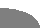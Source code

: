 bboxmargin := 0;

% for any def, use expr/primary, don't use suffix
vardef lchild primary $ =
	($ * 2)
enddef;

vardef rchild primary $ =
	($ * 2 + 1)
enddef;

vardef parent primary $ =
	(floor($ / 2))
enddef;

vardef validate(suffix A)(expr i) :=
	if known(A[i]):
		i
	else:
		0
	fi;
enddef;

vardef img_sub_bin_search_tree(suffix A)(expr i, xunit, yunit, gsize) :=
image(
	save fr;
	path fr;
	fr := fullcircle xscaled (2 * gsize) yscaled gsize;

	if A[i] = "":
		fill fr withcolor .5white;
	else:
		fill fr withcolor .8white;
		label(A[i], (0,0)) withcolor black;
	fi;

	if known(A[lchild(i)]):
		save subpic, arrowpath;
		picture subpic;
		subpic := img_sub_bin_search_tree(A)(lchild(i), xunit, yunit, gsize);

		save subroot;
		pair subroot;
		subroot := (-xpart(urcorner subpic) - (xunit-gsize)/2, -yunit);

		path arrowpath;
		arrowpath := (fr intersectionpoint ((0,0) -- subroot))
			..((fr shifted subroot) intersectionpoint ((0,0) -- subroot));
		drawarrow  arrowpath withcolor black;
		label("0", (center arrowpath) + (-.2gsize, .3gsize));
		draw subpic shifted subroot;
	fi;

	if known(A[rchild(i)]):
		save subpic, arrowpath;
		picture subpic;
		subpic := img_sub_bin_search_tree(A)(rchild(i), xunit, yunit, gsize);

		save subroot;
		pair subroot;
		subroot := (-xpart(ulcorner subpic) + (xunit-gsize)/2, -yunit);

		path arrowpath;
		arrowpath := (fr intersectionpoint ((0,0) -- subroot))
			..((fr shifted subroot) intersectionpoint ((0,0) -- subroot));
		drawarrow arrowpath withcolor black;
		label("1", (center arrowpath) + (.2gsize, .3gsize));
		draw subpic shifted subroot;
	fi;
)
enddef;

vardef img_bin_search_tree(suffix A)(expr gsize, xunit, yunit) :=
image(
	draw img_sub_bin_search_tree(A)(1, xunit, yunit, gsize);
)
enddef;

beginfig(1);
	string data[];
	data[1] := "";
	data[2] := "0";
	data[3] := "";
	data[5] := "";
	data[6] := "10";
	data[11] := "011";
	data[12] := "100";
	data[13] := "";
	data[27] := "1011";

	draw img_bin_search_tree(data)(0.5cm, 0.8cm,0.8cm);
endfig;

end;
